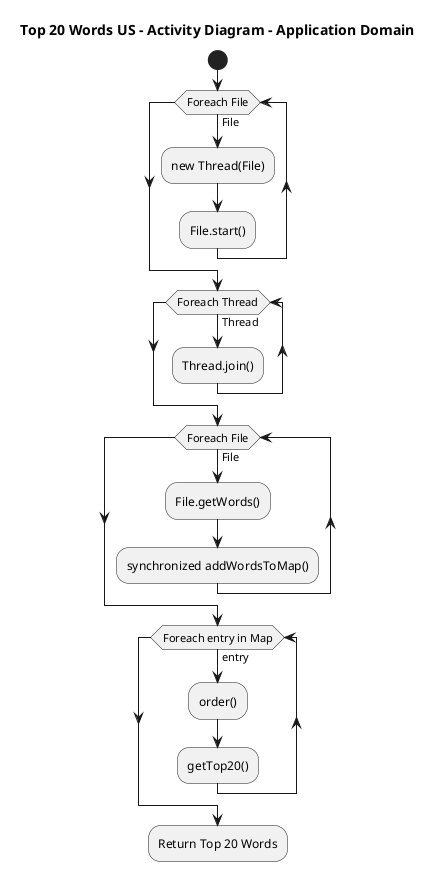 @startuml

title Top 20 Words US - Activity Diagram - Application Domain

start
  while(Foreach File) is (File)

  :new Thread(File);
  :File.start();
  endwhile

  while(Foreach Thread) is (Thread)
  :Thread.join();
  endwhile

  while(Foreach File) is (File)
    :File.getWords();
    :synchronized addWordsToMap();
  endwhile

  while(Foreach entry in Map) is (entry)
    :order();
    :getTop20();
    endwhile
    :Return Top 20 Words;

@enduml
